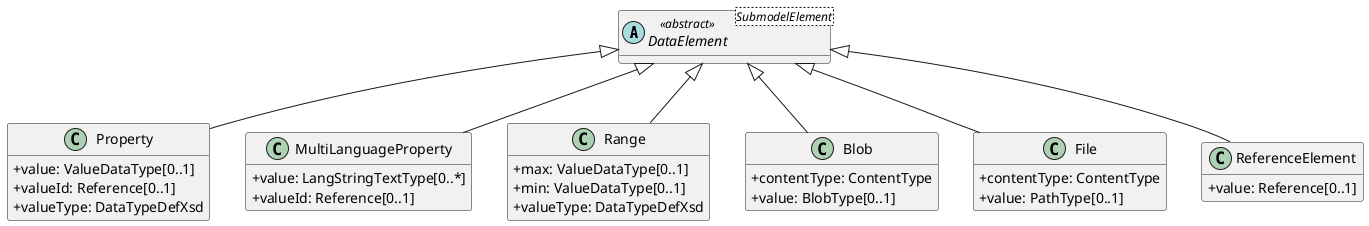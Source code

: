 @startuml
skinparam classAttributeIconSize 0
hide methods

abstract class DataElement<SubmodelElement> <<abstract>> {
}
class Property {
  +value: ValueDataType[0..1] 
  +valueId: Reference[0..1] 
  +valueType: DataTypeDefXsd 
}
class MultiLanguageProperty {
  +value: LangStringTextType[0..*] 
  +valueId: Reference[0..1] 
}
class Range {
  +max: ValueDataType[0..1] 
  +min: ValueDataType[0..1] 
  +valueType: DataTypeDefXsd 
}
class Blob {
  +contentType: ContentType 
  +value: BlobType[0..1] 
}
class File {
  +contentType: ContentType 
  +value: PathType[0..1] 
}
class ReferenceElement {
  +value: Reference[0..1] 
}
DataElement <|-- Blob
DataElement <|-- File
DataElement <|-- MultiLanguageProperty
DataElement <|-- Property
DataElement <|-- Range
DataElement <|-- ReferenceElement
@enduml